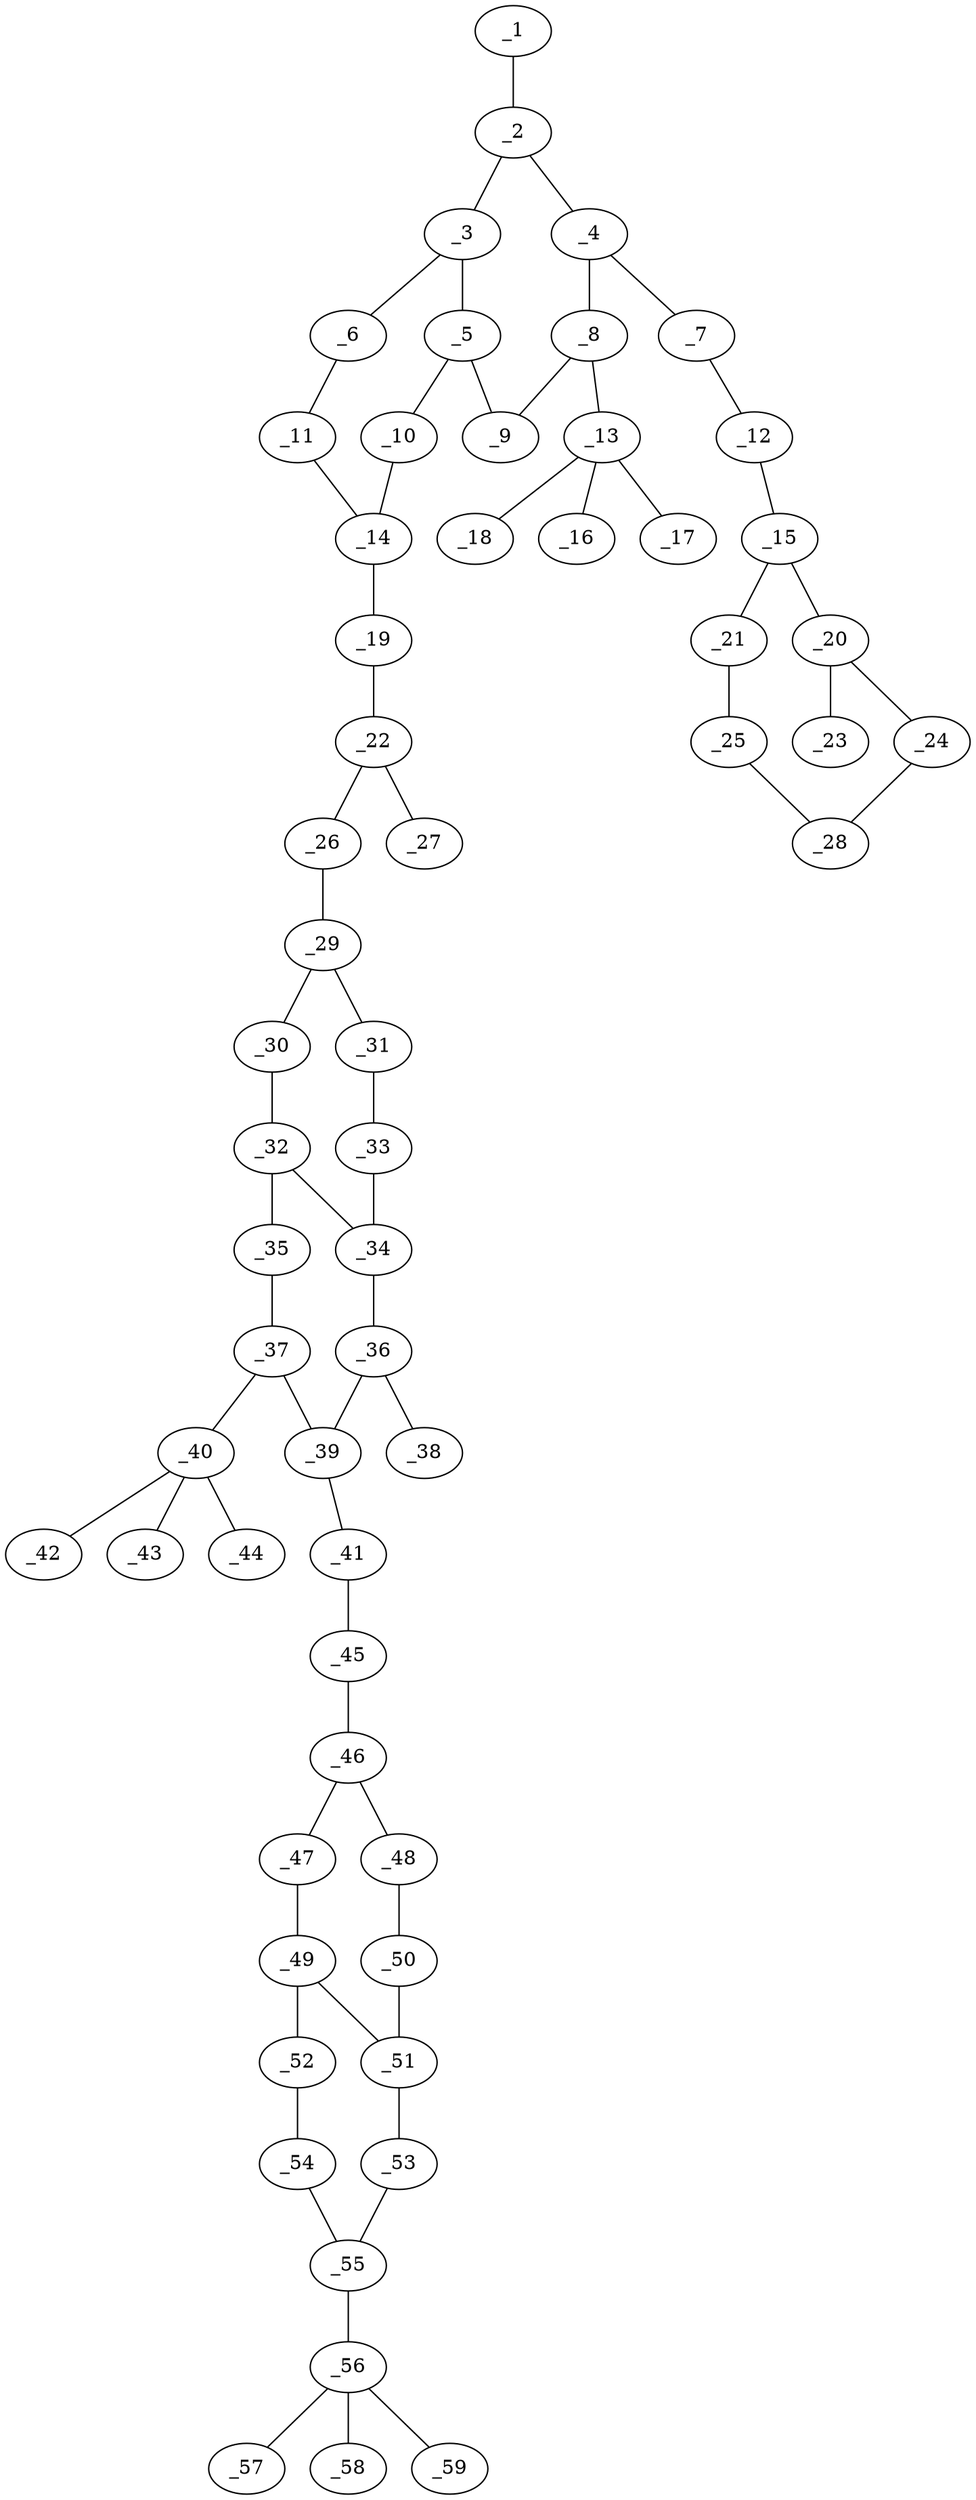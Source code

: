 graph molid58057 {
	_1	 [charge=0,
		chem=2,
		symbol="O  ",
		x="6.3301",
		y="0.25"];
	_2	 [charge=0,
		chem=1,
		symbol="C  ",
		x="6.3301",
		y="1.25"];
	_1 -- _2	 [valence=1];
	_3	 [charge=0,
		chem=1,
		symbol="C  ",
		x="7.1962",
		y="1.75"];
	_2 -- _3	 [valence=2];
	_4	 [charge=0,
		chem=1,
		symbol="C  ",
		x="5.4641",
		y="1.75"];
	_2 -- _4	 [valence=1];
	_5	 [charge=0,
		chem=1,
		symbol="C  ",
		x="7.1962",
		y="2.75"];
	_3 -- _5	 [valence=1];
	_6	 [charge=0,
		chem=1,
		symbol="C  ",
		x="8.0622",
		y="1.25"];
	_3 -- _6	 [valence=1];
	_7	 [charge=0,
		chem=4,
		symbol="N  ",
		x="4.5981",
		y="1.25"];
	_4 -- _7	 [valence=1];
	_8	 [charge=0,
		chem=1,
		symbol="C  ",
		x="5.4641",
		y="2.75"];
	_4 -- _8	 [valence=2];
	_9	 [charge=0,
		chem=1,
		symbol="C  ",
		x="6.3301",
		y="3.25"];
	_5 -- _9	 [valence=2];
	_10	 [charge=0,
		chem=1,
		symbol="C  ",
		x="8.0622",
		y="3.25"];
	_5 -- _10	 [valence=1];
	_11	 [charge=0,
		chem=1,
		symbol="C  ",
		x="8.9282",
		y="1.75"];
	_6 -- _11	 [valence=2];
	_12	 [charge=0,
		chem=4,
		symbol="N  ",
		x="4.5981",
		y="0.25"];
	_7 -- _12	 [valence=2];
	_8 -- _9	 [valence=1];
	_13	 [charge=0,
		chem=5,
		symbol="S  ",
		x="4.5981",
		y="3.25"];
	_8 -- _13	 [valence=1];
	_14	 [charge=0,
		chem=1,
		symbol="C  ",
		x="8.9282",
		y="2.75"];
	_10 -- _14	 [valence=2];
	_11 -- _14	 [valence=1];
	_15	 [charge=0,
		chem=1,
		symbol="C  ",
		x="3.7321",
		y="-0.25"];
	_12 -- _15	 [valence=1];
	_16	 [charge=0,
		chem=2,
		symbol="O  ",
		x="3.7321",
		y="3.75"];
	_13 -- _16	 [valence=2];
	_17	 [charge=0,
		chem=2,
		symbol="O  ",
		x="4.0981",
		y="2.384"];
	_13 -- _17	 [valence=2];
	_18	 [charge=0,
		chem=2,
		symbol="O  ",
		x="5.0981",
		y="4.1161"];
	_13 -- _18	 [valence=1];
	_19	 [charge=0,
		chem=4,
		symbol="N  ",
		x="9.7942",
		y="3.25"];
	_14 -- _19	 [valence=1];
	_20	 [charge=0,
		chem=1,
		symbol="C  ",
		x="2.866",
		y="0.25"];
	_15 -- _20	 [valence=2];
	_21	 [charge=0,
		chem=1,
		symbol="C  ",
		x="3.7321",
		y="-1.25"];
	_15 -- _21	 [valence=1];
	_22	 [charge=0,
		chem=1,
		symbol="C  ",
		x="10.6603",
		y="2.75"];
	_19 -- _22	 [valence=1];
	_23	 [charge=0,
		chem=1,
		symbol="C  ",
		x="2.866",
		y="1.25"];
	_20 -- _23	 [valence=1];
	_24	 [charge=0,
		chem=1,
		symbol="C  ",
		x=2,
		y="-0.25"];
	_20 -- _24	 [valence=1];
	_25	 [charge=0,
		chem=1,
		symbol="C  ",
		x="2.866",
		y="-1.75"];
	_21 -- _25	 [valence=2];
	_26	 [charge=0,
		chem=4,
		symbol="N  ",
		x="11.5263",
		y="3.25"];
	_22 -- _26	 [valence=1];
	_27	 [charge=0,
		chem=2,
		symbol="O  ",
		x="10.6603",
		y="1.75"];
	_22 -- _27	 [valence=2];
	_28	 [charge=0,
		chem=1,
		symbol="C  ",
		x=2,
		y="-1.25"];
	_24 -- _28	 [valence=2];
	_25 -- _28	 [valence=1];
	_29	 [charge=0,
		chem=1,
		symbol="C  ",
		x="12.3923",
		y="2.75"];
	_26 -- _29	 [valence=1];
	_30	 [charge=0,
		chem=1,
		symbol="C  ",
		x="13.2583",
		y="3.25"];
	_29 -- _30	 [valence=2];
	_31	 [charge=0,
		chem=1,
		symbol="C  ",
		x="12.3923",
		y="1.75"];
	_29 -- _31	 [valence=1];
	_32	 [charge=0,
		chem=1,
		symbol="C  ",
		x="14.1244",
		y="2.75"];
	_30 -- _32	 [valence=1];
	_33	 [charge=0,
		chem=1,
		symbol="C  ",
		x="13.2583",
		y="1.25"];
	_31 -- _33	 [valence=2];
	_34	 [charge=0,
		chem=1,
		symbol="C  ",
		x="14.1244",
		y="1.75"];
	_32 -- _34	 [valence=2];
	_35	 [charge=0,
		chem=1,
		symbol="C  ",
		x="14.9904",
		y="3.25"];
	_32 -- _35	 [valence=1];
	_33 -- _34	 [valence=1];
	_36	 [charge=0,
		chem=1,
		symbol="C  ",
		x="14.9904",
		y="1.25"];
	_34 -- _36	 [valence=1];
	_37	 [charge=0,
		chem=1,
		symbol="C  ",
		x="15.8564",
		y="2.75"];
	_35 -- _37	 [valence=2];
	_38	 [charge=0,
		chem=2,
		symbol="O  ",
		x="14.9904",
		y="0.25"];
	_36 -- _38	 [valence=1];
	_39	 [charge=0,
		chem=1,
		symbol="C  ",
		x="15.8564",
		y="1.75"];
	_36 -- _39	 [valence=2];
	_37 -- _39	 [valence=1];
	_40	 [charge=0,
		chem=5,
		symbol="S  ",
		x="16.7224",
		y="3.25"];
	_37 -- _40	 [valence=1];
	_41	 [charge=0,
		chem=4,
		symbol="N  ",
		x="16.7224",
		y="1.25"];
	_39 -- _41	 [valence=1];
	_42	 [charge=0,
		chem=2,
		symbol="O  ",
		x="17.5885",
		y="3.75"];
	_40 -- _42	 [valence=2];
	_43	 [charge=0,
		chem=2,
		symbol="O  ",
		x="17.2224",
		y="2.384"];
	_40 -- _43	 [valence=2];
	_44	 [charge=0,
		chem=2,
		symbol="O  ",
		x="16.2225",
		y="4.116"];
	_40 -- _44	 [valence=1];
	_45	 [charge=0,
		chem=4,
		symbol="N  ",
		x="16.7224",
		y="0.25"];
	_41 -- _45	 [valence=2];
	_46	 [charge=0,
		chem=1,
		symbol="C  ",
		x="17.5885",
		y="-0.25"];
	_45 -- _46	 [valence=1];
	_47	 [charge=0,
		chem=1,
		symbol="C  ",
		x="17.5885",
		y="-1.25"];
	_46 -- _47	 [valence=2];
	_48	 [charge=0,
		chem=1,
		symbol="C  ",
		x="18.4545",
		y="0.25"];
	_46 -- _48	 [valence=1];
	_49	 [charge=0,
		chem=1,
		symbol="C  ",
		x="18.4545",
		y="-1.75"];
	_47 -- _49	 [valence=1];
	_50	 [charge=0,
		chem=1,
		symbol="C  ",
		x="19.3205",
		y="-0.25"];
	_48 -- _50	 [valence=2];
	_51	 [charge=0,
		chem=1,
		symbol="C  ",
		x="19.3205",
		y="-1.25"];
	_49 -- _51	 [valence=2];
	_52	 [charge=0,
		chem=1,
		symbol="C  ",
		x="18.4545",
		y="-2.75"];
	_49 -- _52	 [valence=1];
	_50 -- _51	 [valence=1];
	_53	 [charge=0,
		chem=1,
		symbol="C  ",
		x="20.1865",
		y="-1.75"];
	_51 -- _53	 [valence=1];
	_54	 [charge=0,
		chem=1,
		symbol="C  ",
		x="19.3205",
		y="-3.25"];
	_52 -- _54	 [valence=2];
	_55	 [charge=0,
		chem=1,
		symbol="C  ",
		x="20.1865",
		y="-2.75"];
	_53 -- _55	 [valence=2];
	_54 -- _55	 [valence=1];
	_56	 [charge=0,
		chem=5,
		symbol="S  ",
		x="21.0525",
		y="-3.25"];
	_55 -- _56	 [valence=1];
	_57	 [charge=0,
		chem=2,
		symbol="O  ",
		x="21.9186",
		y="-3.75"];
	_56 -- _57	 [valence=2];
	_58	 [charge=0,
		chem=2,
		symbol="O  ",
		x="21.5526",
		y="-2.384"];
	_56 -- _58	 [valence=2];
	_59	 [charge=0,
		chem=2,
		symbol="O  ",
		x="20.5525",
		y="-4.1161"];
	_56 -- _59	 [valence=1];
}
